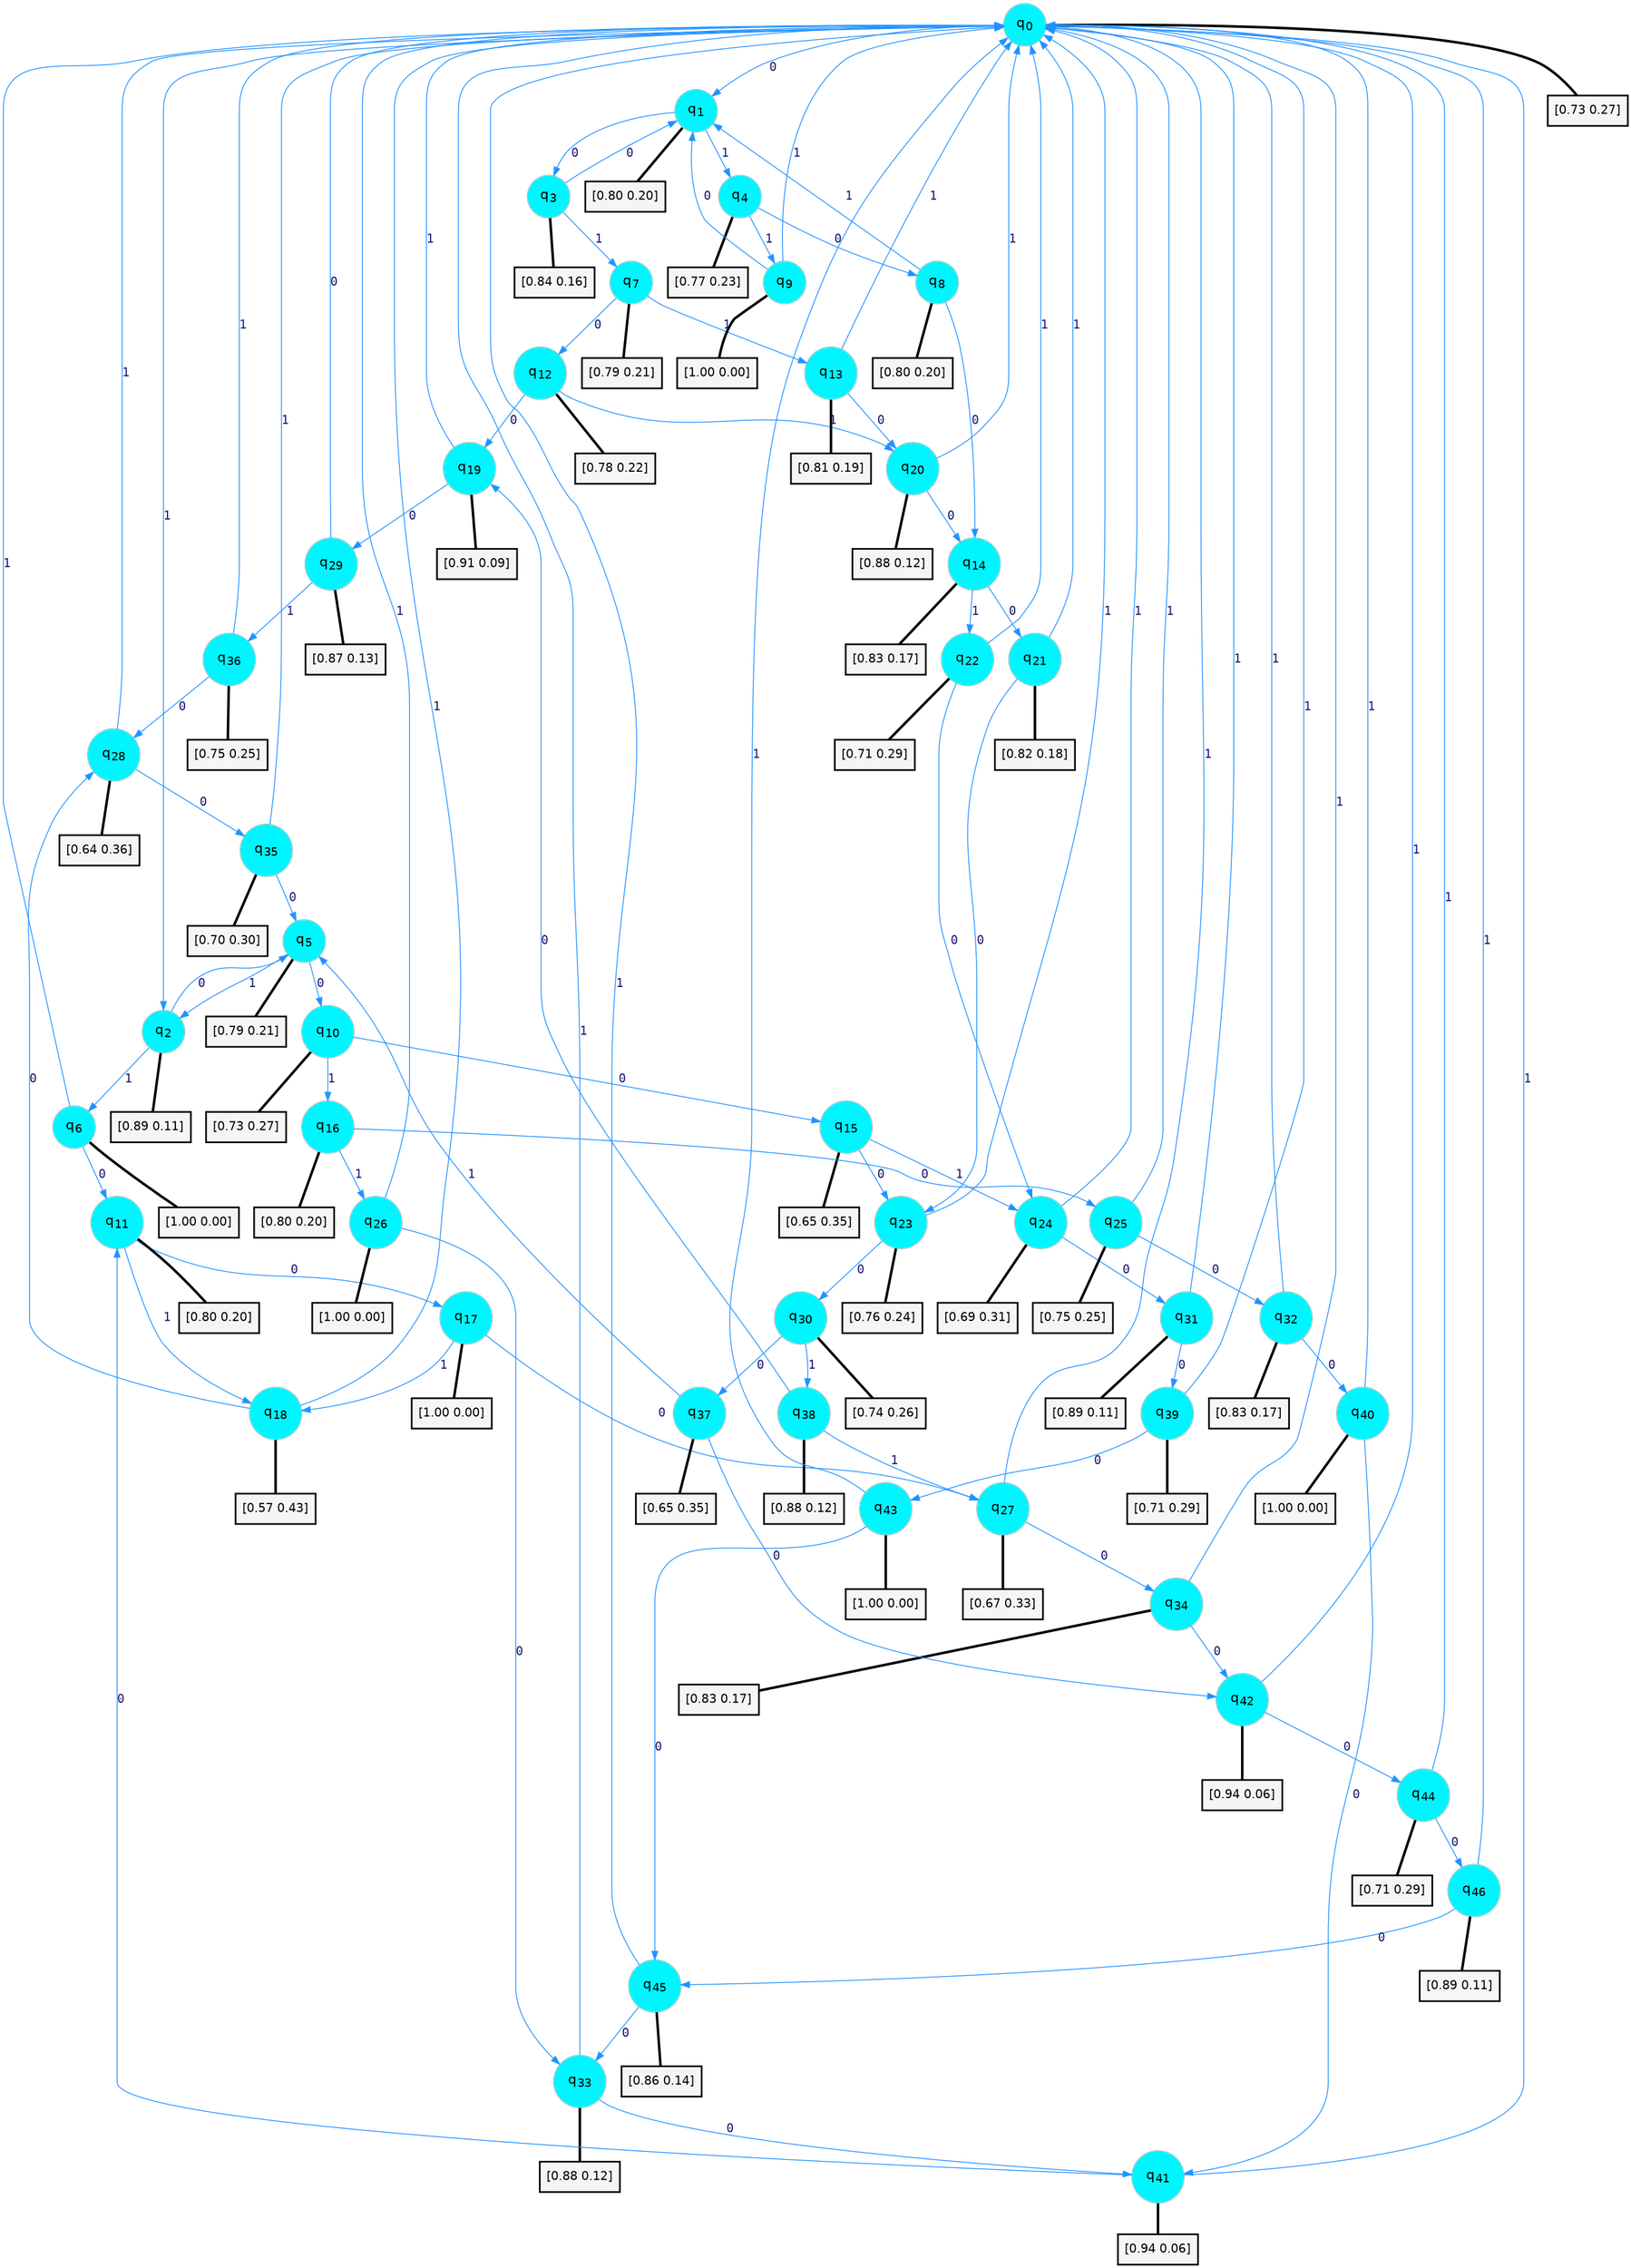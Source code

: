 digraph G {
graph [
bgcolor=transparent, dpi=300, rankdir=TD, size="40,25"];
node [
color=gray, fillcolor=turquoise1, fontcolor=black, fontname=Helvetica, fontsize=16, fontweight=bold, shape=circle, style=filled];
edge [
arrowsize=1, color=dodgerblue1, fontcolor=midnightblue, fontname=courier, fontweight=bold, penwidth=1, style=solid, weight=20];
0[label=<q<SUB>0</SUB>>];
1[label=<q<SUB>1</SUB>>];
2[label=<q<SUB>2</SUB>>];
3[label=<q<SUB>3</SUB>>];
4[label=<q<SUB>4</SUB>>];
5[label=<q<SUB>5</SUB>>];
6[label=<q<SUB>6</SUB>>];
7[label=<q<SUB>7</SUB>>];
8[label=<q<SUB>8</SUB>>];
9[label=<q<SUB>9</SUB>>];
10[label=<q<SUB>10</SUB>>];
11[label=<q<SUB>11</SUB>>];
12[label=<q<SUB>12</SUB>>];
13[label=<q<SUB>13</SUB>>];
14[label=<q<SUB>14</SUB>>];
15[label=<q<SUB>15</SUB>>];
16[label=<q<SUB>16</SUB>>];
17[label=<q<SUB>17</SUB>>];
18[label=<q<SUB>18</SUB>>];
19[label=<q<SUB>19</SUB>>];
20[label=<q<SUB>20</SUB>>];
21[label=<q<SUB>21</SUB>>];
22[label=<q<SUB>22</SUB>>];
23[label=<q<SUB>23</SUB>>];
24[label=<q<SUB>24</SUB>>];
25[label=<q<SUB>25</SUB>>];
26[label=<q<SUB>26</SUB>>];
27[label=<q<SUB>27</SUB>>];
28[label=<q<SUB>28</SUB>>];
29[label=<q<SUB>29</SUB>>];
30[label=<q<SUB>30</SUB>>];
31[label=<q<SUB>31</SUB>>];
32[label=<q<SUB>32</SUB>>];
33[label=<q<SUB>33</SUB>>];
34[label=<q<SUB>34</SUB>>];
35[label=<q<SUB>35</SUB>>];
36[label=<q<SUB>36</SUB>>];
37[label=<q<SUB>37</SUB>>];
38[label=<q<SUB>38</SUB>>];
39[label=<q<SUB>39</SUB>>];
40[label=<q<SUB>40</SUB>>];
41[label=<q<SUB>41</SUB>>];
42[label=<q<SUB>42</SUB>>];
43[label=<q<SUB>43</SUB>>];
44[label=<q<SUB>44</SUB>>];
45[label=<q<SUB>45</SUB>>];
46[label=<q<SUB>46</SUB>>];
47[label="[0.73 0.27]", shape=box,fontcolor=black, fontname=Helvetica, fontsize=14, penwidth=2, fillcolor=whitesmoke,color=black];
48[label="[0.80 0.20]", shape=box,fontcolor=black, fontname=Helvetica, fontsize=14, penwidth=2, fillcolor=whitesmoke,color=black];
49[label="[0.89 0.11]", shape=box,fontcolor=black, fontname=Helvetica, fontsize=14, penwidth=2, fillcolor=whitesmoke,color=black];
50[label="[0.84 0.16]", shape=box,fontcolor=black, fontname=Helvetica, fontsize=14, penwidth=2, fillcolor=whitesmoke,color=black];
51[label="[0.77 0.23]", shape=box,fontcolor=black, fontname=Helvetica, fontsize=14, penwidth=2, fillcolor=whitesmoke,color=black];
52[label="[0.79 0.21]", shape=box,fontcolor=black, fontname=Helvetica, fontsize=14, penwidth=2, fillcolor=whitesmoke,color=black];
53[label="[1.00 0.00]", shape=box,fontcolor=black, fontname=Helvetica, fontsize=14, penwidth=2, fillcolor=whitesmoke,color=black];
54[label="[0.79 0.21]", shape=box,fontcolor=black, fontname=Helvetica, fontsize=14, penwidth=2, fillcolor=whitesmoke,color=black];
55[label="[0.80 0.20]", shape=box,fontcolor=black, fontname=Helvetica, fontsize=14, penwidth=2, fillcolor=whitesmoke,color=black];
56[label="[1.00 0.00]", shape=box,fontcolor=black, fontname=Helvetica, fontsize=14, penwidth=2, fillcolor=whitesmoke,color=black];
57[label="[0.73 0.27]", shape=box,fontcolor=black, fontname=Helvetica, fontsize=14, penwidth=2, fillcolor=whitesmoke,color=black];
58[label="[0.80 0.20]", shape=box,fontcolor=black, fontname=Helvetica, fontsize=14, penwidth=2, fillcolor=whitesmoke,color=black];
59[label="[0.78 0.22]", shape=box,fontcolor=black, fontname=Helvetica, fontsize=14, penwidth=2, fillcolor=whitesmoke,color=black];
60[label="[0.81 0.19]", shape=box,fontcolor=black, fontname=Helvetica, fontsize=14, penwidth=2, fillcolor=whitesmoke,color=black];
61[label="[0.83 0.17]", shape=box,fontcolor=black, fontname=Helvetica, fontsize=14, penwidth=2, fillcolor=whitesmoke,color=black];
62[label="[0.65 0.35]", shape=box,fontcolor=black, fontname=Helvetica, fontsize=14, penwidth=2, fillcolor=whitesmoke,color=black];
63[label="[0.80 0.20]", shape=box,fontcolor=black, fontname=Helvetica, fontsize=14, penwidth=2, fillcolor=whitesmoke,color=black];
64[label="[1.00 0.00]", shape=box,fontcolor=black, fontname=Helvetica, fontsize=14, penwidth=2, fillcolor=whitesmoke,color=black];
65[label="[0.57 0.43]", shape=box,fontcolor=black, fontname=Helvetica, fontsize=14, penwidth=2, fillcolor=whitesmoke,color=black];
66[label="[0.91 0.09]", shape=box,fontcolor=black, fontname=Helvetica, fontsize=14, penwidth=2, fillcolor=whitesmoke,color=black];
67[label="[0.88 0.12]", shape=box,fontcolor=black, fontname=Helvetica, fontsize=14, penwidth=2, fillcolor=whitesmoke,color=black];
68[label="[0.82 0.18]", shape=box,fontcolor=black, fontname=Helvetica, fontsize=14, penwidth=2, fillcolor=whitesmoke,color=black];
69[label="[0.71 0.29]", shape=box,fontcolor=black, fontname=Helvetica, fontsize=14, penwidth=2, fillcolor=whitesmoke,color=black];
70[label="[0.76 0.24]", shape=box,fontcolor=black, fontname=Helvetica, fontsize=14, penwidth=2, fillcolor=whitesmoke,color=black];
71[label="[0.69 0.31]", shape=box,fontcolor=black, fontname=Helvetica, fontsize=14, penwidth=2, fillcolor=whitesmoke,color=black];
72[label="[0.75 0.25]", shape=box,fontcolor=black, fontname=Helvetica, fontsize=14, penwidth=2, fillcolor=whitesmoke,color=black];
73[label="[1.00 0.00]", shape=box,fontcolor=black, fontname=Helvetica, fontsize=14, penwidth=2, fillcolor=whitesmoke,color=black];
74[label="[0.67 0.33]", shape=box,fontcolor=black, fontname=Helvetica, fontsize=14, penwidth=2, fillcolor=whitesmoke,color=black];
75[label="[0.64 0.36]", shape=box,fontcolor=black, fontname=Helvetica, fontsize=14, penwidth=2, fillcolor=whitesmoke,color=black];
76[label="[0.87 0.13]", shape=box,fontcolor=black, fontname=Helvetica, fontsize=14, penwidth=2, fillcolor=whitesmoke,color=black];
77[label="[0.74 0.26]", shape=box,fontcolor=black, fontname=Helvetica, fontsize=14, penwidth=2, fillcolor=whitesmoke,color=black];
78[label="[0.89 0.11]", shape=box,fontcolor=black, fontname=Helvetica, fontsize=14, penwidth=2, fillcolor=whitesmoke,color=black];
79[label="[0.83 0.17]", shape=box,fontcolor=black, fontname=Helvetica, fontsize=14, penwidth=2, fillcolor=whitesmoke,color=black];
80[label="[0.88 0.12]", shape=box,fontcolor=black, fontname=Helvetica, fontsize=14, penwidth=2, fillcolor=whitesmoke,color=black];
81[label="[0.83 0.17]", shape=box,fontcolor=black, fontname=Helvetica, fontsize=14, penwidth=2, fillcolor=whitesmoke,color=black];
82[label="[0.70 0.30]", shape=box,fontcolor=black, fontname=Helvetica, fontsize=14, penwidth=2, fillcolor=whitesmoke,color=black];
83[label="[0.75 0.25]", shape=box,fontcolor=black, fontname=Helvetica, fontsize=14, penwidth=2, fillcolor=whitesmoke,color=black];
84[label="[0.65 0.35]", shape=box,fontcolor=black, fontname=Helvetica, fontsize=14, penwidth=2, fillcolor=whitesmoke,color=black];
85[label="[0.88 0.12]", shape=box,fontcolor=black, fontname=Helvetica, fontsize=14, penwidth=2, fillcolor=whitesmoke,color=black];
86[label="[0.71 0.29]", shape=box,fontcolor=black, fontname=Helvetica, fontsize=14, penwidth=2, fillcolor=whitesmoke,color=black];
87[label="[1.00 0.00]", shape=box,fontcolor=black, fontname=Helvetica, fontsize=14, penwidth=2, fillcolor=whitesmoke,color=black];
88[label="[0.94 0.06]", shape=box,fontcolor=black, fontname=Helvetica, fontsize=14, penwidth=2, fillcolor=whitesmoke,color=black];
89[label="[0.94 0.06]", shape=box,fontcolor=black, fontname=Helvetica, fontsize=14, penwidth=2, fillcolor=whitesmoke,color=black];
90[label="[1.00 0.00]", shape=box,fontcolor=black, fontname=Helvetica, fontsize=14, penwidth=2, fillcolor=whitesmoke,color=black];
91[label="[0.71 0.29]", shape=box,fontcolor=black, fontname=Helvetica, fontsize=14, penwidth=2, fillcolor=whitesmoke,color=black];
92[label="[0.86 0.14]", shape=box,fontcolor=black, fontname=Helvetica, fontsize=14, penwidth=2, fillcolor=whitesmoke,color=black];
93[label="[0.89 0.11]", shape=box,fontcolor=black, fontname=Helvetica, fontsize=14, penwidth=2, fillcolor=whitesmoke,color=black];
0->1 [label=0];
0->2 [label=1];
0->47 [arrowhead=none, penwidth=3,color=black];
1->3 [label=0];
1->4 [label=1];
1->48 [arrowhead=none, penwidth=3,color=black];
2->5 [label=0];
2->6 [label=1];
2->49 [arrowhead=none, penwidth=3,color=black];
3->1 [label=0];
3->7 [label=1];
3->50 [arrowhead=none, penwidth=3,color=black];
4->8 [label=0];
4->9 [label=1];
4->51 [arrowhead=none, penwidth=3,color=black];
5->10 [label=0];
5->2 [label=1];
5->52 [arrowhead=none, penwidth=3,color=black];
6->11 [label=0];
6->0 [label=1];
6->53 [arrowhead=none, penwidth=3,color=black];
7->12 [label=0];
7->13 [label=1];
7->54 [arrowhead=none, penwidth=3,color=black];
8->14 [label=0];
8->1 [label=1];
8->55 [arrowhead=none, penwidth=3,color=black];
9->1 [label=0];
9->0 [label=1];
9->56 [arrowhead=none, penwidth=3,color=black];
10->15 [label=0];
10->16 [label=1];
10->57 [arrowhead=none, penwidth=3,color=black];
11->17 [label=0];
11->18 [label=1];
11->58 [arrowhead=none, penwidth=3,color=black];
12->19 [label=0];
12->20 [label=1];
12->59 [arrowhead=none, penwidth=3,color=black];
13->20 [label=0];
13->0 [label=1];
13->60 [arrowhead=none, penwidth=3,color=black];
14->21 [label=0];
14->22 [label=1];
14->61 [arrowhead=none, penwidth=3,color=black];
15->23 [label=0];
15->24 [label=1];
15->62 [arrowhead=none, penwidth=3,color=black];
16->25 [label=0];
16->26 [label=1];
16->63 [arrowhead=none, penwidth=3,color=black];
17->27 [label=0];
17->18 [label=1];
17->64 [arrowhead=none, penwidth=3,color=black];
18->28 [label=0];
18->0 [label=1];
18->65 [arrowhead=none, penwidth=3,color=black];
19->29 [label=0];
19->0 [label=1];
19->66 [arrowhead=none, penwidth=3,color=black];
20->14 [label=0];
20->0 [label=1];
20->67 [arrowhead=none, penwidth=3,color=black];
21->23 [label=0];
21->0 [label=1];
21->68 [arrowhead=none, penwidth=3,color=black];
22->24 [label=0];
22->0 [label=1];
22->69 [arrowhead=none, penwidth=3,color=black];
23->30 [label=0];
23->0 [label=1];
23->70 [arrowhead=none, penwidth=3,color=black];
24->31 [label=0];
24->0 [label=1];
24->71 [arrowhead=none, penwidth=3,color=black];
25->32 [label=0];
25->0 [label=1];
25->72 [arrowhead=none, penwidth=3,color=black];
26->33 [label=0];
26->0 [label=1];
26->73 [arrowhead=none, penwidth=3,color=black];
27->34 [label=0];
27->0 [label=1];
27->74 [arrowhead=none, penwidth=3,color=black];
28->35 [label=0];
28->0 [label=1];
28->75 [arrowhead=none, penwidth=3,color=black];
29->0 [label=0];
29->36 [label=1];
29->76 [arrowhead=none, penwidth=3,color=black];
30->37 [label=0];
30->38 [label=1];
30->77 [arrowhead=none, penwidth=3,color=black];
31->39 [label=0];
31->0 [label=1];
31->78 [arrowhead=none, penwidth=3,color=black];
32->40 [label=0];
32->0 [label=1];
32->79 [arrowhead=none, penwidth=3,color=black];
33->41 [label=0];
33->0 [label=1];
33->80 [arrowhead=none, penwidth=3,color=black];
34->42 [label=0];
34->0 [label=1];
34->81 [arrowhead=none, penwidth=3,color=black];
35->5 [label=0];
35->0 [label=1];
35->82 [arrowhead=none, penwidth=3,color=black];
36->28 [label=0];
36->0 [label=1];
36->83 [arrowhead=none, penwidth=3,color=black];
37->42 [label=0];
37->5 [label=1];
37->84 [arrowhead=none, penwidth=3,color=black];
38->19 [label=0];
38->27 [label=1];
38->85 [arrowhead=none, penwidth=3,color=black];
39->43 [label=0];
39->0 [label=1];
39->86 [arrowhead=none, penwidth=3,color=black];
40->41 [label=0];
40->0 [label=1];
40->87 [arrowhead=none, penwidth=3,color=black];
41->11 [label=0];
41->0 [label=1];
41->88 [arrowhead=none, penwidth=3,color=black];
42->44 [label=0];
42->0 [label=1];
42->89 [arrowhead=none, penwidth=3,color=black];
43->45 [label=0];
43->0 [label=1];
43->90 [arrowhead=none, penwidth=3,color=black];
44->46 [label=0];
44->0 [label=1];
44->91 [arrowhead=none, penwidth=3,color=black];
45->33 [label=0];
45->0 [label=1];
45->92 [arrowhead=none, penwidth=3,color=black];
46->45 [label=0];
46->0 [label=1];
46->93 [arrowhead=none, penwidth=3,color=black];
}
